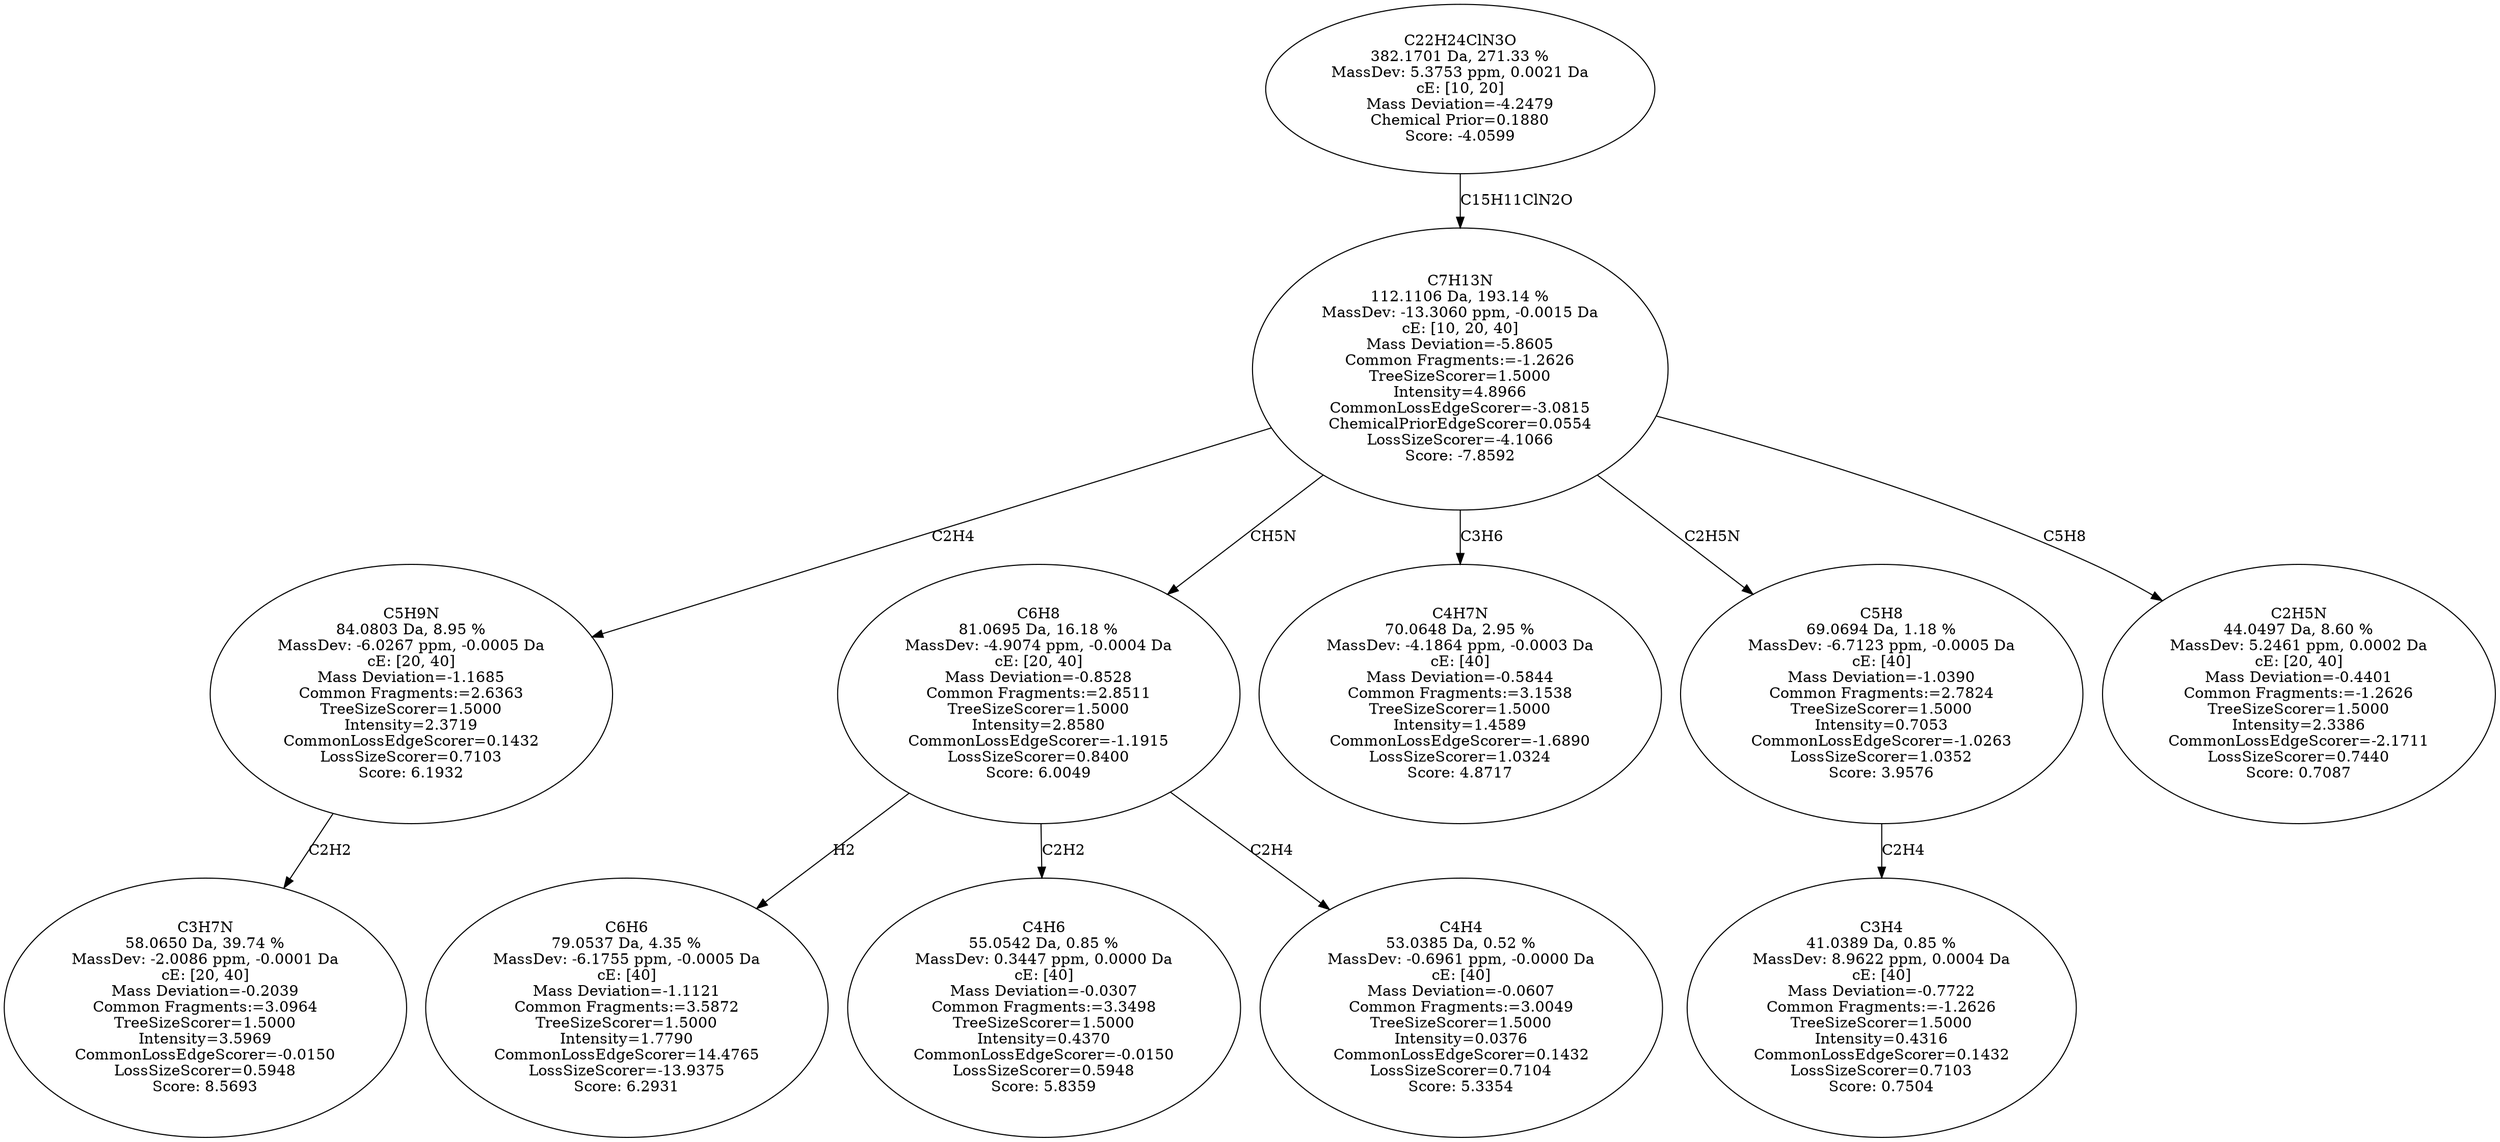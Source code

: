 strict digraph {
v1 [label="C3H7N\n58.0650 Da, 39.74 %\nMassDev: -2.0086 ppm, -0.0001 Da\ncE: [20, 40]\nMass Deviation=-0.2039\nCommon Fragments:=3.0964\nTreeSizeScorer=1.5000\nIntensity=3.5969\nCommonLossEdgeScorer=-0.0150\nLossSizeScorer=0.5948\nScore: 8.5693"];
v2 [label="C5H9N\n84.0803 Da, 8.95 %\nMassDev: -6.0267 ppm, -0.0005 Da\ncE: [20, 40]\nMass Deviation=-1.1685\nCommon Fragments:=2.6363\nTreeSizeScorer=1.5000\nIntensity=2.3719\nCommonLossEdgeScorer=0.1432\nLossSizeScorer=0.7103\nScore: 6.1932"];
v3 [label="C6H6\n79.0537 Da, 4.35 %\nMassDev: -6.1755 ppm, -0.0005 Da\ncE: [40]\nMass Deviation=-1.1121\nCommon Fragments:=3.5872\nTreeSizeScorer=1.5000\nIntensity=1.7790\nCommonLossEdgeScorer=14.4765\nLossSizeScorer=-13.9375\nScore: 6.2931"];
v4 [label="C4H6\n55.0542 Da, 0.85 %\nMassDev: 0.3447 ppm, 0.0000 Da\ncE: [40]\nMass Deviation=-0.0307\nCommon Fragments:=3.3498\nTreeSizeScorer=1.5000\nIntensity=0.4370\nCommonLossEdgeScorer=-0.0150\nLossSizeScorer=0.5948\nScore: 5.8359"];
v5 [label="C4H4\n53.0385 Da, 0.52 %\nMassDev: -0.6961 ppm, -0.0000 Da\ncE: [40]\nMass Deviation=-0.0607\nCommon Fragments:=3.0049\nTreeSizeScorer=1.5000\nIntensity=0.0376\nCommonLossEdgeScorer=0.1432\nLossSizeScorer=0.7104\nScore: 5.3354"];
v6 [label="C6H8\n81.0695 Da, 16.18 %\nMassDev: -4.9074 ppm, -0.0004 Da\ncE: [20, 40]\nMass Deviation=-0.8528\nCommon Fragments:=2.8511\nTreeSizeScorer=1.5000\nIntensity=2.8580\nCommonLossEdgeScorer=-1.1915\nLossSizeScorer=0.8400\nScore: 6.0049"];
v7 [label="C4H7N\n70.0648 Da, 2.95 %\nMassDev: -4.1864 ppm, -0.0003 Da\ncE: [40]\nMass Deviation=-0.5844\nCommon Fragments:=3.1538\nTreeSizeScorer=1.5000\nIntensity=1.4589\nCommonLossEdgeScorer=-1.6890\nLossSizeScorer=1.0324\nScore: 4.8717"];
v8 [label="C3H4\n41.0389 Da, 0.85 %\nMassDev: 8.9622 ppm, 0.0004 Da\ncE: [40]\nMass Deviation=-0.7722\nCommon Fragments:=-1.2626\nTreeSizeScorer=1.5000\nIntensity=0.4316\nCommonLossEdgeScorer=0.1432\nLossSizeScorer=0.7103\nScore: 0.7504"];
v9 [label="C5H8\n69.0694 Da, 1.18 %\nMassDev: -6.7123 ppm, -0.0005 Da\ncE: [40]\nMass Deviation=-1.0390\nCommon Fragments:=2.7824\nTreeSizeScorer=1.5000\nIntensity=0.7053\nCommonLossEdgeScorer=-1.0263\nLossSizeScorer=1.0352\nScore: 3.9576"];
v10 [label="C2H5N\n44.0497 Da, 8.60 %\nMassDev: 5.2461 ppm, 0.0002 Da\ncE: [20, 40]\nMass Deviation=-0.4401\nCommon Fragments:=-1.2626\nTreeSizeScorer=1.5000\nIntensity=2.3386\nCommonLossEdgeScorer=-2.1711\nLossSizeScorer=0.7440\nScore: 0.7087"];
v11 [label="C7H13N\n112.1106 Da, 193.14 %\nMassDev: -13.3060 ppm, -0.0015 Da\ncE: [10, 20, 40]\nMass Deviation=-5.8605\nCommon Fragments:=-1.2626\nTreeSizeScorer=1.5000\nIntensity=4.8966\nCommonLossEdgeScorer=-3.0815\nChemicalPriorEdgeScorer=0.0554\nLossSizeScorer=-4.1066\nScore: -7.8592"];
v12 [label="C22H24ClN3O\n382.1701 Da, 271.33 %\nMassDev: 5.3753 ppm, 0.0021 Da\ncE: [10, 20]\nMass Deviation=-4.2479\nChemical Prior=0.1880\nScore: -4.0599"];
v2 -> v1 [label="C2H2"];
v11 -> v2 [label="C2H4"];
v6 -> v3 [label="H2"];
v6 -> v4 [label="C2H2"];
v6 -> v5 [label="C2H4"];
v11 -> v6 [label="CH5N"];
v11 -> v7 [label="C3H6"];
v9 -> v8 [label="C2H4"];
v11 -> v9 [label="C2H5N"];
v11 -> v10 [label="C5H8"];
v12 -> v11 [label="C15H11ClN2O"];
}